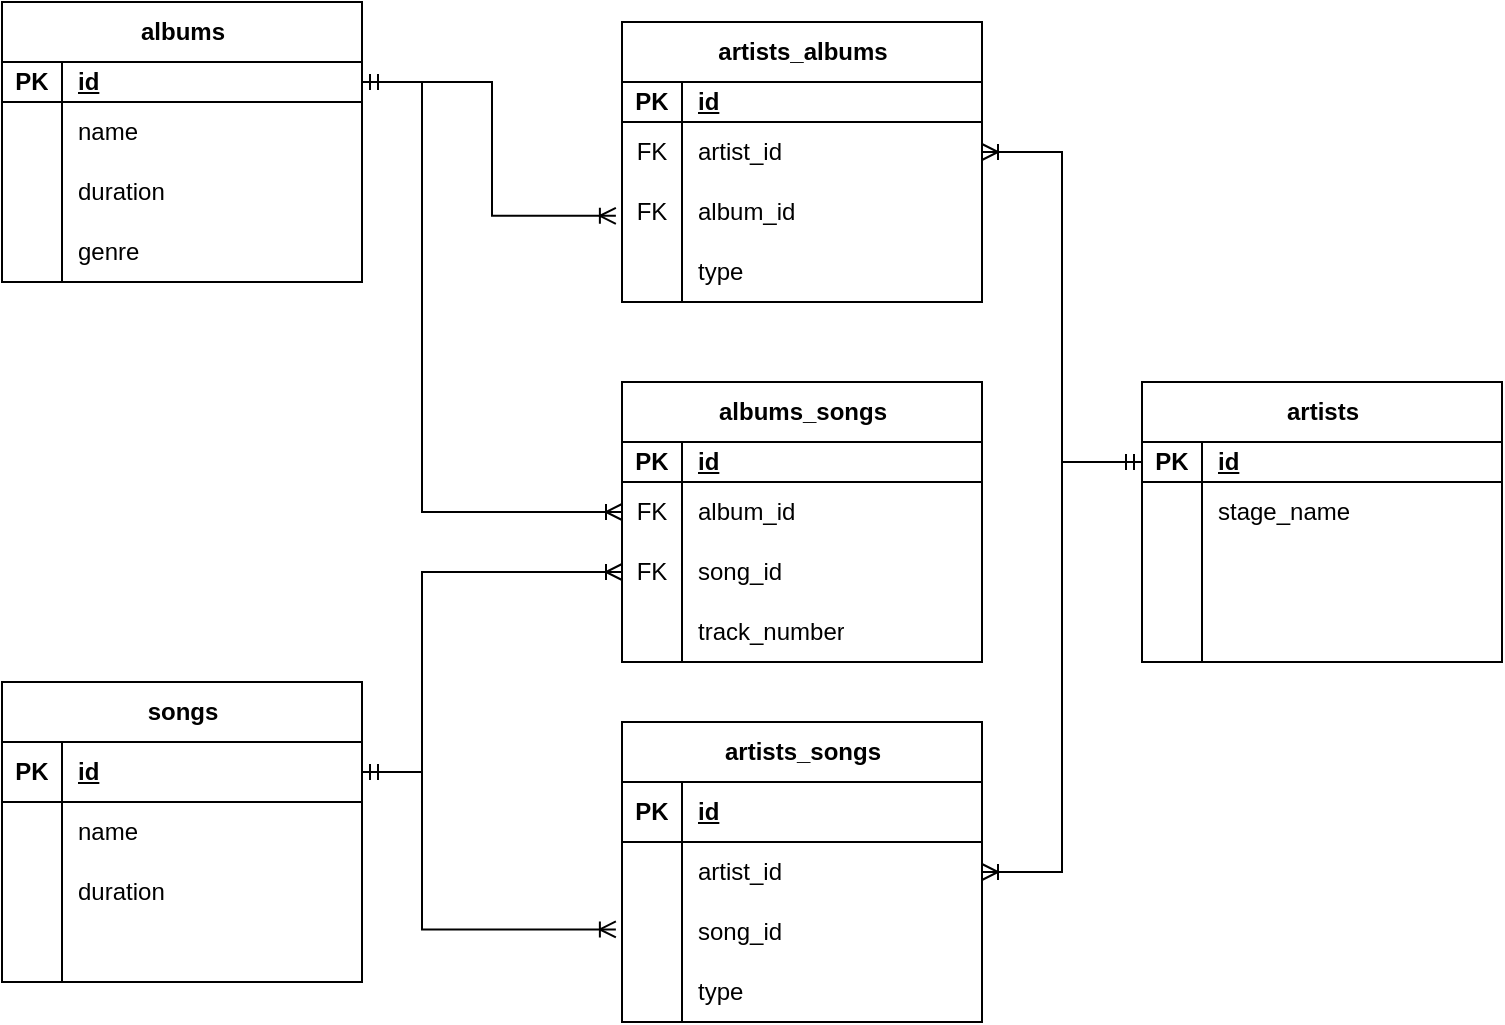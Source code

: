 <mxfile version="24.0.7" type="device">
  <diagram name="Page-1" id="w6z2Iysx1nmNrGPaCTrd">
    <mxGraphModel dx="1092" dy="621" grid="1" gridSize="10" guides="1" tooltips="1" connect="1" arrows="1" fold="1" page="1" pageScale="1" pageWidth="827" pageHeight="1169" math="0" shadow="0">
      <root>
        <mxCell id="0" />
        <mxCell id="1" parent="0" />
        <mxCell id="jk8d44q3q2UvE0nrYpFf-14" value="artists" style="shape=table;startSize=30;container=1;collapsible=1;childLayout=tableLayout;fixedRows=1;rowLines=0;fontStyle=1;align=center;resizeLast=1;html=1;" vertex="1" parent="1">
          <mxGeometry x="609" y="300" width="180" height="140" as="geometry" />
        </mxCell>
        <mxCell id="jk8d44q3q2UvE0nrYpFf-15" value="" style="shape=tableRow;horizontal=0;startSize=0;swimlaneHead=0;swimlaneBody=0;fillColor=none;collapsible=0;dropTarget=0;points=[[0,0.5],[1,0.5]];portConstraint=eastwest;top=0;left=0;right=0;bottom=1;" vertex="1" parent="jk8d44q3q2UvE0nrYpFf-14">
          <mxGeometry y="30" width="180" height="20" as="geometry" />
        </mxCell>
        <mxCell id="jk8d44q3q2UvE0nrYpFf-16" value="PK" style="shape=partialRectangle;connectable=0;fillColor=none;top=0;left=0;bottom=0;right=0;fontStyle=1;overflow=hidden;whiteSpace=wrap;html=1;" vertex="1" parent="jk8d44q3q2UvE0nrYpFf-15">
          <mxGeometry width="30" height="20" as="geometry">
            <mxRectangle width="30" height="20" as="alternateBounds" />
          </mxGeometry>
        </mxCell>
        <mxCell id="jk8d44q3q2UvE0nrYpFf-17" value="id" style="shape=partialRectangle;connectable=0;fillColor=none;top=0;left=0;bottom=0;right=0;align=left;spacingLeft=6;fontStyle=5;overflow=hidden;whiteSpace=wrap;html=1;" vertex="1" parent="jk8d44q3q2UvE0nrYpFf-15">
          <mxGeometry x="30" width="150" height="20" as="geometry">
            <mxRectangle width="150" height="20" as="alternateBounds" />
          </mxGeometry>
        </mxCell>
        <mxCell id="jk8d44q3q2UvE0nrYpFf-18" value="" style="shape=tableRow;horizontal=0;startSize=0;swimlaneHead=0;swimlaneBody=0;fillColor=none;collapsible=0;dropTarget=0;points=[[0,0.5],[1,0.5]];portConstraint=eastwest;top=0;left=0;right=0;bottom=0;" vertex="1" parent="jk8d44q3q2UvE0nrYpFf-14">
          <mxGeometry y="50" width="180" height="30" as="geometry" />
        </mxCell>
        <mxCell id="jk8d44q3q2UvE0nrYpFf-19" value="" style="shape=partialRectangle;connectable=0;fillColor=none;top=0;left=0;bottom=0;right=0;editable=1;overflow=hidden;whiteSpace=wrap;html=1;" vertex="1" parent="jk8d44q3q2UvE0nrYpFf-18">
          <mxGeometry width="30" height="30" as="geometry">
            <mxRectangle width="30" height="30" as="alternateBounds" />
          </mxGeometry>
        </mxCell>
        <mxCell id="jk8d44q3q2UvE0nrYpFf-20" value="stage_name" style="shape=partialRectangle;connectable=0;fillColor=none;top=0;left=0;bottom=0;right=0;align=left;spacingLeft=6;overflow=hidden;whiteSpace=wrap;html=1;" vertex="1" parent="jk8d44q3q2UvE0nrYpFf-18">
          <mxGeometry x="30" width="150" height="30" as="geometry">
            <mxRectangle width="150" height="30" as="alternateBounds" />
          </mxGeometry>
        </mxCell>
        <mxCell id="jk8d44q3q2UvE0nrYpFf-21" value="" style="shape=tableRow;horizontal=0;startSize=0;swimlaneHead=0;swimlaneBody=0;fillColor=none;collapsible=0;dropTarget=0;points=[[0,0.5],[1,0.5]];portConstraint=eastwest;top=0;left=0;right=0;bottom=0;" vertex="1" parent="jk8d44q3q2UvE0nrYpFf-14">
          <mxGeometry y="80" width="180" height="30" as="geometry" />
        </mxCell>
        <mxCell id="jk8d44q3q2UvE0nrYpFf-22" value="" style="shape=partialRectangle;connectable=0;fillColor=none;top=0;left=0;bottom=0;right=0;editable=1;overflow=hidden;whiteSpace=wrap;html=1;" vertex="1" parent="jk8d44q3q2UvE0nrYpFf-21">
          <mxGeometry width="30" height="30" as="geometry">
            <mxRectangle width="30" height="30" as="alternateBounds" />
          </mxGeometry>
        </mxCell>
        <mxCell id="jk8d44q3q2UvE0nrYpFf-23" value="" style="shape=partialRectangle;connectable=0;fillColor=none;top=0;left=0;bottom=0;right=0;align=left;spacingLeft=6;overflow=hidden;whiteSpace=wrap;html=1;" vertex="1" parent="jk8d44q3q2UvE0nrYpFf-21">
          <mxGeometry x="30" width="150" height="30" as="geometry">
            <mxRectangle width="150" height="30" as="alternateBounds" />
          </mxGeometry>
        </mxCell>
        <mxCell id="jk8d44q3q2UvE0nrYpFf-24" value="" style="shape=tableRow;horizontal=0;startSize=0;swimlaneHead=0;swimlaneBody=0;fillColor=none;collapsible=0;dropTarget=0;points=[[0,0.5],[1,0.5]];portConstraint=eastwest;top=0;left=0;right=0;bottom=0;" vertex="1" parent="jk8d44q3q2UvE0nrYpFf-14">
          <mxGeometry y="110" width="180" height="30" as="geometry" />
        </mxCell>
        <mxCell id="jk8d44q3q2UvE0nrYpFf-25" value="" style="shape=partialRectangle;connectable=0;fillColor=none;top=0;left=0;bottom=0;right=0;editable=1;overflow=hidden;whiteSpace=wrap;html=1;" vertex="1" parent="jk8d44q3q2UvE0nrYpFf-24">
          <mxGeometry width="30" height="30" as="geometry">
            <mxRectangle width="30" height="30" as="alternateBounds" />
          </mxGeometry>
        </mxCell>
        <mxCell id="jk8d44q3q2UvE0nrYpFf-26" value="" style="shape=partialRectangle;connectable=0;fillColor=none;top=0;left=0;bottom=0;right=0;align=left;spacingLeft=6;overflow=hidden;whiteSpace=wrap;html=1;" vertex="1" parent="jk8d44q3q2UvE0nrYpFf-24">
          <mxGeometry x="30" width="150" height="30" as="geometry">
            <mxRectangle width="150" height="30" as="alternateBounds" />
          </mxGeometry>
        </mxCell>
        <mxCell id="jk8d44q3q2UvE0nrYpFf-27" value="albums" style="shape=table;startSize=30;container=1;collapsible=1;childLayout=tableLayout;fixedRows=1;rowLines=0;fontStyle=1;align=center;resizeLast=1;html=1;" vertex="1" parent="1">
          <mxGeometry x="39" y="110" width="180" height="140" as="geometry">
            <mxRectangle x="80" y="40" width="80" height="30" as="alternateBounds" />
          </mxGeometry>
        </mxCell>
        <mxCell id="jk8d44q3q2UvE0nrYpFf-28" value="" style="shape=tableRow;horizontal=0;startSize=0;swimlaneHead=0;swimlaneBody=0;fillColor=none;collapsible=0;dropTarget=0;points=[[0,0.5],[1,0.5]];portConstraint=eastwest;top=0;left=0;right=0;bottom=1;" vertex="1" parent="jk8d44q3q2UvE0nrYpFf-27">
          <mxGeometry y="30" width="180" height="20" as="geometry" />
        </mxCell>
        <mxCell id="jk8d44q3q2UvE0nrYpFf-29" value="PK" style="shape=partialRectangle;connectable=0;fillColor=none;top=0;left=0;bottom=0;right=0;fontStyle=1;overflow=hidden;whiteSpace=wrap;html=1;" vertex="1" parent="jk8d44q3q2UvE0nrYpFf-28">
          <mxGeometry width="30" height="20" as="geometry">
            <mxRectangle width="30" height="20" as="alternateBounds" />
          </mxGeometry>
        </mxCell>
        <mxCell id="jk8d44q3q2UvE0nrYpFf-30" value="id" style="shape=partialRectangle;connectable=0;fillColor=none;top=0;left=0;bottom=0;right=0;align=left;spacingLeft=6;fontStyle=5;overflow=hidden;whiteSpace=wrap;html=1;" vertex="1" parent="jk8d44q3q2UvE0nrYpFf-28">
          <mxGeometry x="30" width="150" height="20" as="geometry">
            <mxRectangle width="150" height="20" as="alternateBounds" />
          </mxGeometry>
        </mxCell>
        <mxCell id="jk8d44q3q2UvE0nrYpFf-31" value="" style="shape=tableRow;horizontal=0;startSize=0;swimlaneHead=0;swimlaneBody=0;fillColor=none;collapsible=0;dropTarget=0;points=[[0,0.5],[1,0.5]];portConstraint=eastwest;top=0;left=0;right=0;bottom=0;" vertex="1" parent="jk8d44q3q2UvE0nrYpFf-27">
          <mxGeometry y="50" width="180" height="30" as="geometry" />
        </mxCell>
        <mxCell id="jk8d44q3q2UvE0nrYpFf-32" value="" style="shape=partialRectangle;connectable=0;fillColor=none;top=0;left=0;bottom=0;right=0;editable=1;overflow=hidden;whiteSpace=wrap;html=1;" vertex="1" parent="jk8d44q3q2UvE0nrYpFf-31">
          <mxGeometry width="30" height="30" as="geometry">
            <mxRectangle width="30" height="30" as="alternateBounds" />
          </mxGeometry>
        </mxCell>
        <mxCell id="jk8d44q3q2UvE0nrYpFf-33" value="name" style="shape=partialRectangle;connectable=0;fillColor=none;top=0;left=0;bottom=0;right=0;align=left;spacingLeft=6;overflow=hidden;whiteSpace=wrap;html=1;" vertex="1" parent="jk8d44q3q2UvE0nrYpFf-31">
          <mxGeometry x="30" width="150" height="30" as="geometry">
            <mxRectangle width="150" height="30" as="alternateBounds" />
          </mxGeometry>
        </mxCell>
        <mxCell id="jk8d44q3q2UvE0nrYpFf-34" value="" style="shape=tableRow;horizontal=0;startSize=0;swimlaneHead=0;swimlaneBody=0;fillColor=none;collapsible=0;dropTarget=0;points=[[0,0.5],[1,0.5]];portConstraint=eastwest;top=0;left=0;right=0;bottom=0;" vertex="1" parent="jk8d44q3q2UvE0nrYpFf-27">
          <mxGeometry y="80" width="180" height="30" as="geometry" />
        </mxCell>
        <mxCell id="jk8d44q3q2UvE0nrYpFf-35" value="" style="shape=partialRectangle;connectable=0;fillColor=none;top=0;left=0;bottom=0;right=0;editable=1;overflow=hidden;whiteSpace=wrap;html=1;" vertex="1" parent="jk8d44q3q2UvE0nrYpFf-34">
          <mxGeometry width="30" height="30" as="geometry">
            <mxRectangle width="30" height="30" as="alternateBounds" />
          </mxGeometry>
        </mxCell>
        <mxCell id="jk8d44q3q2UvE0nrYpFf-36" value="duration" style="shape=partialRectangle;connectable=0;fillColor=none;top=0;left=0;bottom=0;right=0;align=left;spacingLeft=6;overflow=hidden;whiteSpace=wrap;html=1;" vertex="1" parent="jk8d44q3q2UvE0nrYpFf-34">
          <mxGeometry x="30" width="150" height="30" as="geometry">
            <mxRectangle width="150" height="30" as="alternateBounds" />
          </mxGeometry>
        </mxCell>
        <mxCell id="jk8d44q3q2UvE0nrYpFf-37" value="" style="shape=tableRow;horizontal=0;startSize=0;swimlaneHead=0;swimlaneBody=0;fillColor=none;collapsible=0;dropTarget=0;points=[[0,0.5],[1,0.5]];portConstraint=eastwest;top=0;left=0;right=0;bottom=0;" vertex="1" parent="jk8d44q3q2UvE0nrYpFf-27">
          <mxGeometry y="110" width="180" height="30" as="geometry" />
        </mxCell>
        <mxCell id="jk8d44q3q2UvE0nrYpFf-38" value="" style="shape=partialRectangle;connectable=0;fillColor=none;top=0;left=0;bottom=0;right=0;editable=1;overflow=hidden;whiteSpace=wrap;html=1;" vertex="1" parent="jk8d44q3q2UvE0nrYpFf-37">
          <mxGeometry width="30" height="30" as="geometry">
            <mxRectangle width="30" height="30" as="alternateBounds" />
          </mxGeometry>
        </mxCell>
        <mxCell id="jk8d44q3q2UvE0nrYpFf-39" value="genre" style="shape=partialRectangle;connectable=0;fillColor=none;top=0;left=0;bottom=0;right=0;align=left;spacingLeft=6;overflow=hidden;whiteSpace=wrap;html=1;" vertex="1" parent="jk8d44q3q2UvE0nrYpFf-37">
          <mxGeometry x="30" width="150" height="30" as="geometry">
            <mxRectangle width="150" height="30" as="alternateBounds" />
          </mxGeometry>
        </mxCell>
        <mxCell id="jk8d44q3q2UvE0nrYpFf-40" value="albums_songs" style="shape=table;startSize=30;container=1;collapsible=1;childLayout=tableLayout;fixedRows=1;rowLines=0;fontStyle=1;align=center;resizeLast=1;html=1;" vertex="1" parent="1">
          <mxGeometry x="349" y="300" width="180" height="140" as="geometry" />
        </mxCell>
        <mxCell id="jk8d44q3q2UvE0nrYpFf-41" value="" style="shape=tableRow;horizontal=0;startSize=0;swimlaneHead=0;swimlaneBody=0;fillColor=none;collapsible=0;dropTarget=0;points=[[0,0.5],[1,0.5]];portConstraint=eastwest;top=0;left=0;right=0;bottom=1;" vertex="1" parent="jk8d44q3q2UvE0nrYpFf-40">
          <mxGeometry y="30" width="180" height="20" as="geometry" />
        </mxCell>
        <mxCell id="jk8d44q3q2UvE0nrYpFf-42" value="PK" style="shape=partialRectangle;connectable=0;fillColor=none;top=0;left=0;bottom=0;right=0;fontStyle=1;overflow=hidden;whiteSpace=wrap;html=1;" vertex="1" parent="jk8d44q3q2UvE0nrYpFf-41">
          <mxGeometry width="30" height="20" as="geometry">
            <mxRectangle width="30" height="20" as="alternateBounds" />
          </mxGeometry>
        </mxCell>
        <mxCell id="jk8d44q3q2UvE0nrYpFf-43" value="id" style="shape=partialRectangle;connectable=0;fillColor=none;top=0;left=0;bottom=0;right=0;align=left;spacingLeft=6;fontStyle=5;overflow=hidden;whiteSpace=wrap;html=1;" vertex="1" parent="jk8d44q3q2UvE0nrYpFf-41">
          <mxGeometry x="30" width="150" height="20" as="geometry">
            <mxRectangle width="150" height="20" as="alternateBounds" />
          </mxGeometry>
        </mxCell>
        <mxCell id="jk8d44q3q2UvE0nrYpFf-44" value="" style="shape=tableRow;horizontal=0;startSize=0;swimlaneHead=0;swimlaneBody=0;fillColor=none;collapsible=0;dropTarget=0;points=[[0,0.5],[1,0.5]];portConstraint=eastwest;top=0;left=0;right=0;bottom=0;" vertex="1" parent="jk8d44q3q2UvE0nrYpFf-40">
          <mxGeometry y="50" width="180" height="30" as="geometry" />
        </mxCell>
        <mxCell id="jk8d44q3q2UvE0nrYpFf-45" value="FK" style="shape=partialRectangle;connectable=0;fillColor=none;top=0;left=0;bottom=0;right=0;editable=1;overflow=hidden;whiteSpace=wrap;html=1;" vertex="1" parent="jk8d44q3q2UvE0nrYpFf-44">
          <mxGeometry width="30" height="30" as="geometry">
            <mxRectangle width="30" height="30" as="alternateBounds" />
          </mxGeometry>
        </mxCell>
        <mxCell id="jk8d44q3q2UvE0nrYpFf-46" value="album_id" style="shape=partialRectangle;connectable=0;fillColor=none;top=0;left=0;bottom=0;right=0;align=left;spacingLeft=6;overflow=hidden;whiteSpace=wrap;html=1;" vertex="1" parent="jk8d44q3q2UvE0nrYpFf-44">
          <mxGeometry x="30" width="150" height="30" as="geometry">
            <mxRectangle width="150" height="30" as="alternateBounds" />
          </mxGeometry>
        </mxCell>
        <mxCell id="jk8d44q3q2UvE0nrYpFf-47" value="" style="shape=tableRow;horizontal=0;startSize=0;swimlaneHead=0;swimlaneBody=0;fillColor=none;collapsible=0;dropTarget=0;points=[[0,0.5],[1,0.5]];portConstraint=eastwest;top=0;left=0;right=0;bottom=0;" vertex="1" parent="jk8d44q3q2UvE0nrYpFf-40">
          <mxGeometry y="80" width="180" height="30" as="geometry" />
        </mxCell>
        <mxCell id="jk8d44q3q2UvE0nrYpFf-48" value="FK" style="shape=partialRectangle;connectable=0;fillColor=none;top=0;left=0;bottom=0;right=0;editable=1;overflow=hidden;whiteSpace=wrap;html=1;" vertex="1" parent="jk8d44q3q2UvE0nrYpFf-47">
          <mxGeometry width="30" height="30" as="geometry">
            <mxRectangle width="30" height="30" as="alternateBounds" />
          </mxGeometry>
        </mxCell>
        <mxCell id="jk8d44q3q2UvE0nrYpFf-49" value="song_id" style="shape=partialRectangle;connectable=0;fillColor=none;top=0;left=0;bottom=0;right=0;align=left;spacingLeft=6;overflow=hidden;whiteSpace=wrap;html=1;" vertex="1" parent="jk8d44q3q2UvE0nrYpFf-47">
          <mxGeometry x="30" width="150" height="30" as="geometry">
            <mxRectangle width="150" height="30" as="alternateBounds" />
          </mxGeometry>
        </mxCell>
        <mxCell id="jk8d44q3q2UvE0nrYpFf-50" value="" style="shape=tableRow;horizontal=0;startSize=0;swimlaneHead=0;swimlaneBody=0;fillColor=none;collapsible=0;dropTarget=0;points=[[0,0.5],[1,0.5]];portConstraint=eastwest;top=0;left=0;right=0;bottom=0;" vertex="1" parent="jk8d44q3q2UvE0nrYpFf-40">
          <mxGeometry y="110" width="180" height="30" as="geometry" />
        </mxCell>
        <mxCell id="jk8d44q3q2UvE0nrYpFf-51" value="" style="shape=partialRectangle;connectable=0;fillColor=none;top=0;left=0;bottom=0;right=0;editable=1;overflow=hidden;whiteSpace=wrap;html=1;" vertex="1" parent="jk8d44q3q2UvE0nrYpFf-50">
          <mxGeometry width="30" height="30" as="geometry">
            <mxRectangle width="30" height="30" as="alternateBounds" />
          </mxGeometry>
        </mxCell>
        <mxCell id="jk8d44q3q2UvE0nrYpFf-52" value="track_number" style="shape=partialRectangle;connectable=0;fillColor=none;top=0;left=0;bottom=0;right=0;align=left;spacingLeft=6;overflow=hidden;whiteSpace=wrap;html=1;" vertex="1" parent="jk8d44q3q2UvE0nrYpFf-50">
          <mxGeometry x="30" width="150" height="30" as="geometry">
            <mxRectangle width="150" height="30" as="alternateBounds" />
          </mxGeometry>
        </mxCell>
        <mxCell id="jk8d44q3q2UvE0nrYpFf-53" value="artists_albums" style="shape=table;startSize=30;container=1;collapsible=1;childLayout=tableLayout;fixedRows=1;rowLines=0;fontStyle=1;align=center;resizeLast=1;html=1;" vertex="1" parent="1">
          <mxGeometry x="349" y="120" width="180" height="140" as="geometry" />
        </mxCell>
        <mxCell id="jk8d44q3q2UvE0nrYpFf-54" value="" style="shape=tableRow;horizontal=0;startSize=0;swimlaneHead=0;swimlaneBody=0;fillColor=none;collapsible=0;dropTarget=0;points=[[0,0.5],[1,0.5]];portConstraint=eastwest;top=0;left=0;right=0;bottom=1;" vertex="1" parent="jk8d44q3q2UvE0nrYpFf-53">
          <mxGeometry y="30" width="180" height="20" as="geometry" />
        </mxCell>
        <mxCell id="jk8d44q3q2UvE0nrYpFf-55" value="PK" style="shape=partialRectangle;connectable=0;fillColor=none;top=0;left=0;bottom=0;right=0;fontStyle=1;overflow=hidden;whiteSpace=wrap;html=1;" vertex="1" parent="jk8d44q3q2UvE0nrYpFf-54">
          <mxGeometry width="30" height="20" as="geometry">
            <mxRectangle width="30" height="20" as="alternateBounds" />
          </mxGeometry>
        </mxCell>
        <mxCell id="jk8d44q3q2UvE0nrYpFf-56" value="id" style="shape=partialRectangle;connectable=0;fillColor=none;top=0;left=0;bottom=0;right=0;align=left;spacingLeft=6;fontStyle=5;overflow=hidden;whiteSpace=wrap;html=1;" vertex="1" parent="jk8d44q3q2UvE0nrYpFf-54">
          <mxGeometry x="30" width="150" height="20" as="geometry">
            <mxRectangle width="150" height="20" as="alternateBounds" />
          </mxGeometry>
        </mxCell>
        <mxCell id="jk8d44q3q2UvE0nrYpFf-57" value="" style="shape=tableRow;horizontal=0;startSize=0;swimlaneHead=0;swimlaneBody=0;fillColor=none;collapsible=0;dropTarget=0;points=[[0,0.5],[1,0.5]];portConstraint=eastwest;top=0;left=0;right=0;bottom=0;" vertex="1" parent="jk8d44q3q2UvE0nrYpFf-53">
          <mxGeometry y="50" width="180" height="30" as="geometry" />
        </mxCell>
        <mxCell id="jk8d44q3q2UvE0nrYpFf-58" value="FK" style="shape=partialRectangle;connectable=0;fillColor=none;top=0;left=0;bottom=0;right=0;editable=1;overflow=hidden;whiteSpace=wrap;html=1;" vertex="1" parent="jk8d44q3q2UvE0nrYpFf-57">
          <mxGeometry width="30" height="30" as="geometry">
            <mxRectangle width="30" height="30" as="alternateBounds" />
          </mxGeometry>
        </mxCell>
        <mxCell id="jk8d44q3q2UvE0nrYpFf-59" value="artist_id" style="shape=partialRectangle;connectable=0;fillColor=none;top=0;left=0;bottom=0;right=0;align=left;spacingLeft=6;overflow=hidden;whiteSpace=wrap;html=1;" vertex="1" parent="jk8d44q3q2UvE0nrYpFf-57">
          <mxGeometry x="30" width="150" height="30" as="geometry">
            <mxRectangle width="150" height="30" as="alternateBounds" />
          </mxGeometry>
        </mxCell>
        <mxCell id="jk8d44q3q2UvE0nrYpFf-60" value="" style="shape=tableRow;horizontal=0;startSize=0;swimlaneHead=0;swimlaneBody=0;fillColor=none;collapsible=0;dropTarget=0;points=[[0,0.5],[1,0.5]];portConstraint=eastwest;top=0;left=0;right=0;bottom=0;" vertex="1" parent="jk8d44q3q2UvE0nrYpFf-53">
          <mxGeometry y="80" width="180" height="30" as="geometry" />
        </mxCell>
        <mxCell id="jk8d44q3q2UvE0nrYpFf-61" value="FK" style="shape=partialRectangle;connectable=0;fillColor=none;top=0;left=0;bottom=0;right=0;editable=1;overflow=hidden;whiteSpace=wrap;html=1;" vertex="1" parent="jk8d44q3q2UvE0nrYpFf-60">
          <mxGeometry width="30" height="30" as="geometry">
            <mxRectangle width="30" height="30" as="alternateBounds" />
          </mxGeometry>
        </mxCell>
        <mxCell id="jk8d44q3q2UvE0nrYpFf-62" value="album_id" style="shape=partialRectangle;connectable=0;fillColor=none;top=0;left=0;bottom=0;right=0;align=left;spacingLeft=6;overflow=hidden;whiteSpace=wrap;html=1;" vertex="1" parent="jk8d44q3q2UvE0nrYpFf-60">
          <mxGeometry x="30" width="150" height="30" as="geometry">
            <mxRectangle width="150" height="30" as="alternateBounds" />
          </mxGeometry>
        </mxCell>
        <mxCell id="jk8d44q3q2UvE0nrYpFf-63" value="" style="shape=tableRow;horizontal=0;startSize=0;swimlaneHead=0;swimlaneBody=0;fillColor=none;collapsible=0;dropTarget=0;points=[[0,0.5],[1,0.5]];portConstraint=eastwest;top=0;left=0;right=0;bottom=0;" vertex="1" parent="jk8d44q3q2UvE0nrYpFf-53">
          <mxGeometry y="110" width="180" height="30" as="geometry" />
        </mxCell>
        <mxCell id="jk8d44q3q2UvE0nrYpFf-64" value="" style="shape=partialRectangle;connectable=0;fillColor=none;top=0;left=0;bottom=0;right=0;editable=1;overflow=hidden;whiteSpace=wrap;html=1;" vertex="1" parent="jk8d44q3q2UvE0nrYpFf-63">
          <mxGeometry width="30" height="30" as="geometry">
            <mxRectangle width="30" height="30" as="alternateBounds" />
          </mxGeometry>
        </mxCell>
        <mxCell id="jk8d44q3q2UvE0nrYpFf-65" value="type" style="shape=partialRectangle;connectable=0;fillColor=none;top=0;left=0;bottom=0;right=0;align=left;spacingLeft=6;overflow=hidden;whiteSpace=wrap;html=1;" vertex="1" parent="jk8d44q3q2UvE0nrYpFf-63">
          <mxGeometry x="30" width="150" height="30" as="geometry">
            <mxRectangle width="150" height="30" as="alternateBounds" />
          </mxGeometry>
        </mxCell>
        <mxCell id="jk8d44q3q2UvE0nrYpFf-66" style="edgeStyle=orthogonalEdgeStyle;rounded=0;orthogonalLoop=1;jettySize=auto;html=1;exitX=0;exitY=0.5;exitDx=0;exitDy=0;startArrow=ERmandOne;startFill=0;endArrow=ERoneToMany;endFill=0;" edge="1" parent="1" source="jk8d44q3q2UvE0nrYpFf-15" target="jk8d44q3q2UvE0nrYpFf-57">
          <mxGeometry relative="1" as="geometry" />
        </mxCell>
        <mxCell id="jk8d44q3q2UvE0nrYpFf-67" style="edgeStyle=orthogonalEdgeStyle;rounded=0;orthogonalLoop=1;jettySize=auto;html=1;exitX=1;exitY=0.5;exitDx=0;exitDy=0;entryX=-0.017;entryY=0.563;entryDx=0;entryDy=0;entryPerimeter=0;startArrow=ERmandOne;startFill=0;endArrow=ERoneToMany;endFill=0;" edge="1" parent="1" source="jk8d44q3q2UvE0nrYpFf-28" target="jk8d44q3q2UvE0nrYpFf-60">
          <mxGeometry relative="1" as="geometry" />
        </mxCell>
        <mxCell id="jk8d44q3q2UvE0nrYpFf-68" style="edgeStyle=orthogonalEdgeStyle;rounded=0;orthogonalLoop=1;jettySize=auto;html=1;exitX=1;exitY=0.5;exitDx=0;exitDy=0;entryX=0;entryY=0.5;entryDx=0;entryDy=0;endArrow=ERoneToMany;endFill=0;" edge="1" parent="1" source="jk8d44q3q2UvE0nrYpFf-28" target="jk8d44q3q2UvE0nrYpFf-44">
          <mxGeometry relative="1" as="geometry">
            <Array as="points">
              <mxPoint x="249" y="150" />
              <mxPoint x="249" y="365" />
            </Array>
          </mxGeometry>
        </mxCell>
        <mxCell id="jk8d44q3q2UvE0nrYpFf-69" style="edgeStyle=orthogonalEdgeStyle;rounded=0;orthogonalLoop=1;jettySize=auto;html=1;exitX=1;exitY=0.5;exitDx=0;exitDy=0;entryX=0;entryY=0.5;entryDx=0;entryDy=0;endArrow=ERoneToMany;endFill=0;startArrow=ERmandOne;startFill=0;" edge="1" parent="1" source="jk8d44q3q2UvE0nrYpFf-2" target="jk8d44q3q2UvE0nrYpFf-47">
          <mxGeometry relative="1" as="geometry">
            <Array as="points">
              <mxPoint x="249" y="495" />
              <mxPoint x="249" y="395" />
            </Array>
          </mxGeometry>
        </mxCell>
        <mxCell id="jk8d44q3q2UvE0nrYpFf-1" value="songs" style="shape=table;startSize=30;container=1;collapsible=1;childLayout=tableLayout;fixedRows=1;rowLines=0;fontStyle=1;align=center;resizeLast=1;html=1;" vertex="1" parent="1">
          <mxGeometry x="39" y="450" width="180" height="150" as="geometry" />
        </mxCell>
        <mxCell id="jk8d44q3q2UvE0nrYpFf-2" value="" style="shape=tableRow;horizontal=0;startSize=0;swimlaneHead=0;swimlaneBody=0;fillColor=none;collapsible=0;dropTarget=0;points=[[0,0.5],[1,0.5]];portConstraint=eastwest;top=0;left=0;right=0;bottom=1;" vertex="1" parent="jk8d44q3q2UvE0nrYpFf-1">
          <mxGeometry y="30" width="180" height="30" as="geometry" />
        </mxCell>
        <mxCell id="jk8d44q3q2UvE0nrYpFf-3" value="PK" style="shape=partialRectangle;connectable=0;fillColor=none;top=0;left=0;bottom=0;right=0;fontStyle=1;overflow=hidden;whiteSpace=wrap;html=1;" vertex="1" parent="jk8d44q3q2UvE0nrYpFf-2">
          <mxGeometry width="30" height="30" as="geometry">
            <mxRectangle width="30" height="30" as="alternateBounds" />
          </mxGeometry>
        </mxCell>
        <mxCell id="jk8d44q3q2UvE0nrYpFf-4" value="id" style="shape=partialRectangle;connectable=0;fillColor=none;top=0;left=0;bottom=0;right=0;align=left;spacingLeft=6;fontStyle=5;overflow=hidden;whiteSpace=wrap;html=1;" vertex="1" parent="jk8d44q3q2UvE0nrYpFf-2">
          <mxGeometry x="30" width="150" height="30" as="geometry">
            <mxRectangle width="150" height="30" as="alternateBounds" />
          </mxGeometry>
        </mxCell>
        <mxCell id="jk8d44q3q2UvE0nrYpFf-5" value="" style="shape=tableRow;horizontal=0;startSize=0;swimlaneHead=0;swimlaneBody=0;fillColor=none;collapsible=0;dropTarget=0;points=[[0,0.5],[1,0.5]];portConstraint=eastwest;top=0;left=0;right=0;bottom=0;" vertex="1" parent="jk8d44q3q2UvE0nrYpFf-1">
          <mxGeometry y="60" width="180" height="30" as="geometry" />
        </mxCell>
        <mxCell id="jk8d44q3q2UvE0nrYpFf-6" value="" style="shape=partialRectangle;connectable=0;fillColor=none;top=0;left=0;bottom=0;right=0;editable=1;overflow=hidden;whiteSpace=wrap;html=1;" vertex="1" parent="jk8d44q3q2UvE0nrYpFf-5">
          <mxGeometry width="30" height="30" as="geometry">
            <mxRectangle width="30" height="30" as="alternateBounds" />
          </mxGeometry>
        </mxCell>
        <mxCell id="jk8d44q3q2UvE0nrYpFf-7" value="name" style="shape=partialRectangle;connectable=0;fillColor=none;top=0;left=0;bottom=0;right=0;align=left;spacingLeft=6;overflow=hidden;whiteSpace=wrap;html=1;" vertex="1" parent="jk8d44q3q2UvE0nrYpFf-5">
          <mxGeometry x="30" width="150" height="30" as="geometry">
            <mxRectangle width="150" height="30" as="alternateBounds" />
          </mxGeometry>
        </mxCell>
        <mxCell id="jk8d44q3q2UvE0nrYpFf-8" value="" style="shape=tableRow;horizontal=0;startSize=0;swimlaneHead=0;swimlaneBody=0;fillColor=none;collapsible=0;dropTarget=0;points=[[0,0.5],[1,0.5]];portConstraint=eastwest;top=0;left=0;right=0;bottom=0;" vertex="1" parent="jk8d44q3q2UvE0nrYpFf-1">
          <mxGeometry y="90" width="180" height="30" as="geometry" />
        </mxCell>
        <mxCell id="jk8d44q3q2UvE0nrYpFf-9" value="" style="shape=partialRectangle;connectable=0;fillColor=none;top=0;left=0;bottom=0;right=0;editable=1;overflow=hidden;whiteSpace=wrap;html=1;" vertex="1" parent="jk8d44q3q2UvE0nrYpFf-8">
          <mxGeometry width="30" height="30" as="geometry">
            <mxRectangle width="30" height="30" as="alternateBounds" />
          </mxGeometry>
        </mxCell>
        <mxCell id="jk8d44q3q2UvE0nrYpFf-10" value="duration" style="shape=partialRectangle;connectable=0;fillColor=none;top=0;left=0;bottom=0;right=0;align=left;spacingLeft=6;overflow=hidden;whiteSpace=wrap;html=1;" vertex="1" parent="jk8d44q3q2UvE0nrYpFf-8">
          <mxGeometry x="30" width="150" height="30" as="geometry">
            <mxRectangle width="150" height="30" as="alternateBounds" />
          </mxGeometry>
        </mxCell>
        <mxCell id="jk8d44q3q2UvE0nrYpFf-11" value="" style="shape=tableRow;horizontal=0;startSize=0;swimlaneHead=0;swimlaneBody=0;fillColor=none;collapsible=0;dropTarget=0;points=[[0,0.5],[1,0.5]];portConstraint=eastwest;top=0;left=0;right=0;bottom=0;" vertex="1" parent="jk8d44q3q2UvE0nrYpFf-1">
          <mxGeometry y="120" width="180" height="30" as="geometry" />
        </mxCell>
        <mxCell id="jk8d44q3q2UvE0nrYpFf-12" value="" style="shape=partialRectangle;connectable=0;fillColor=none;top=0;left=0;bottom=0;right=0;editable=1;overflow=hidden;whiteSpace=wrap;html=1;" vertex="1" parent="jk8d44q3q2UvE0nrYpFf-11">
          <mxGeometry width="30" height="30" as="geometry">
            <mxRectangle width="30" height="30" as="alternateBounds" />
          </mxGeometry>
        </mxCell>
        <mxCell id="jk8d44q3q2UvE0nrYpFf-13" value="" style="shape=partialRectangle;connectable=0;fillColor=none;top=0;left=0;bottom=0;right=0;align=left;spacingLeft=6;overflow=hidden;whiteSpace=wrap;html=1;" vertex="1" parent="jk8d44q3q2UvE0nrYpFf-11">
          <mxGeometry x="30" width="150" height="30" as="geometry">
            <mxRectangle width="150" height="30" as="alternateBounds" />
          </mxGeometry>
        </mxCell>
        <mxCell id="jk8d44q3q2UvE0nrYpFf-107" value="" style="shape=tableRow;horizontal=0;startSize=0;swimlaneHead=0;swimlaneBody=0;fillColor=none;collapsible=0;dropTarget=0;points=[[0,0.5],[1,0.5]];portConstraint=eastwest;top=0;left=0;right=0;bottom=0;" vertex="1" parent="1">
          <mxGeometry x="39" y="510" width="180" height="30" as="geometry" />
        </mxCell>
        <mxCell id="jk8d44q3q2UvE0nrYpFf-108" value="" style="shape=partialRectangle;connectable=0;fillColor=none;top=0;left=0;bottom=0;right=0;editable=1;overflow=hidden;whiteSpace=wrap;html=1;" vertex="1" parent="jk8d44q3q2UvE0nrYpFf-107">
          <mxGeometry width="30" height="30" as="geometry">
            <mxRectangle width="30" height="30" as="alternateBounds" />
          </mxGeometry>
        </mxCell>
        <mxCell id="jk8d44q3q2UvE0nrYpFf-110" value="artists_songs" style="shape=table;startSize=30;container=1;collapsible=1;childLayout=tableLayout;fixedRows=1;rowLines=0;fontStyle=1;align=center;resizeLast=1;html=1;" vertex="1" parent="1">
          <mxGeometry x="349" y="470" width="180" height="150" as="geometry" />
        </mxCell>
        <mxCell id="jk8d44q3q2UvE0nrYpFf-111" value="" style="shape=tableRow;horizontal=0;startSize=0;swimlaneHead=0;swimlaneBody=0;fillColor=none;collapsible=0;dropTarget=0;points=[[0,0.5],[1,0.5]];portConstraint=eastwest;top=0;left=0;right=0;bottom=1;" vertex="1" parent="jk8d44q3q2UvE0nrYpFf-110">
          <mxGeometry y="30" width="180" height="30" as="geometry" />
        </mxCell>
        <mxCell id="jk8d44q3q2UvE0nrYpFf-112" value="PK" style="shape=partialRectangle;connectable=0;fillColor=none;top=0;left=0;bottom=0;right=0;fontStyle=1;overflow=hidden;whiteSpace=wrap;html=1;" vertex="1" parent="jk8d44q3q2UvE0nrYpFf-111">
          <mxGeometry width="30" height="30" as="geometry">
            <mxRectangle width="30" height="30" as="alternateBounds" />
          </mxGeometry>
        </mxCell>
        <mxCell id="jk8d44q3q2UvE0nrYpFf-113" value="id" style="shape=partialRectangle;connectable=0;fillColor=none;top=0;left=0;bottom=0;right=0;align=left;spacingLeft=6;fontStyle=5;overflow=hidden;whiteSpace=wrap;html=1;" vertex="1" parent="jk8d44q3q2UvE0nrYpFf-111">
          <mxGeometry x="30" width="150" height="30" as="geometry">
            <mxRectangle width="150" height="30" as="alternateBounds" />
          </mxGeometry>
        </mxCell>
        <mxCell id="jk8d44q3q2UvE0nrYpFf-114" value="" style="shape=tableRow;horizontal=0;startSize=0;swimlaneHead=0;swimlaneBody=0;fillColor=none;collapsible=0;dropTarget=0;points=[[0,0.5],[1,0.5]];portConstraint=eastwest;top=0;left=0;right=0;bottom=0;" vertex="1" parent="jk8d44q3q2UvE0nrYpFf-110">
          <mxGeometry y="60" width="180" height="30" as="geometry" />
        </mxCell>
        <mxCell id="jk8d44q3q2UvE0nrYpFf-115" value="" style="shape=partialRectangle;connectable=0;fillColor=none;top=0;left=0;bottom=0;right=0;editable=1;overflow=hidden;whiteSpace=wrap;html=1;" vertex="1" parent="jk8d44q3q2UvE0nrYpFf-114">
          <mxGeometry width="30" height="30" as="geometry">
            <mxRectangle width="30" height="30" as="alternateBounds" />
          </mxGeometry>
        </mxCell>
        <mxCell id="jk8d44q3q2UvE0nrYpFf-116" value="artist_id" style="shape=partialRectangle;connectable=0;fillColor=none;top=0;left=0;bottom=0;right=0;align=left;spacingLeft=6;overflow=hidden;whiteSpace=wrap;html=1;" vertex="1" parent="jk8d44q3q2UvE0nrYpFf-114">
          <mxGeometry x="30" width="150" height="30" as="geometry">
            <mxRectangle width="150" height="30" as="alternateBounds" />
          </mxGeometry>
        </mxCell>
        <mxCell id="jk8d44q3q2UvE0nrYpFf-117" value="" style="shape=tableRow;horizontal=0;startSize=0;swimlaneHead=0;swimlaneBody=0;fillColor=none;collapsible=0;dropTarget=0;points=[[0,0.5],[1,0.5]];portConstraint=eastwest;top=0;left=0;right=0;bottom=0;" vertex="1" parent="jk8d44q3q2UvE0nrYpFf-110">
          <mxGeometry y="90" width="180" height="30" as="geometry" />
        </mxCell>
        <mxCell id="jk8d44q3q2UvE0nrYpFf-118" value="" style="shape=partialRectangle;connectable=0;fillColor=none;top=0;left=0;bottom=0;right=0;editable=1;overflow=hidden;whiteSpace=wrap;html=1;" vertex="1" parent="jk8d44q3q2UvE0nrYpFf-117">
          <mxGeometry width="30" height="30" as="geometry">
            <mxRectangle width="30" height="30" as="alternateBounds" />
          </mxGeometry>
        </mxCell>
        <mxCell id="jk8d44q3q2UvE0nrYpFf-119" value="song_id" style="shape=partialRectangle;connectable=0;fillColor=none;top=0;left=0;bottom=0;right=0;align=left;spacingLeft=6;overflow=hidden;whiteSpace=wrap;html=1;" vertex="1" parent="jk8d44q3q2UvE0nrYpFf-117">
          <mxGeometry x="30" width="150" height="30" as="geometry">
            <mxRectangle width="150" height="30" as="alternateBounds" />
          </mxGeometry>
        </mxCell>
        <mxCell id="jk8d44q3q2UvE0nrYpFf-120" value="" style="shape=tableRow;horizontal=0;startSize=0;swimlaneHead=0;swimlaneBody=0;fillColor=none;collapsible=0;dropTarget=0;points=[[0,0.5],[1,0.5]];portConstraint=eastwest;top=0;left=0;right=0;bottom=0;" vertex="1" parent="jk8d44q3q2UvE0nrYpFf-110">
          <mxGeometry y="120" width="180" height="30" as="geometry" />
        </mxCell>
        <mxCell id="jk8d44q3q2UvE0nrYpFf-121" value="" style="shape=partialRectangle;connectable=0;fillColor=none;top=0;left=0;bottom=0;right=0;editable=1;overflow=hidden;whiteSpace=wrap;html=1;" vertex="1" parent="jk8d44q3q2UvE0nrYpFf-120">
          <mxGeometry width="30" height="30" as="geometry">
            <mxRectangle width="30" height="30" as="alternateBounds" />
          </mxGeometry>
        </mxCell>
        <mxCell id="jk8d44q3q2UvE0nrYpFf-122" value="type" style="shape=partialRectangle;connectable=0;fillColor=none;top=0;left=0;bottom=0;right=0;align=left;spacingLeft=6;overflow=hidden;whiteSpace=wrap;html=1;" vertex="1" parent="jk8d44q3q2UvE0nrYpFf-120">
          <mxGeometry x="30" width="150" height="30" as="geometry">
            <mxRectangle width="150" height="30" as="alternateBounds" />
          </mxGeometry>
        </mxCell>
        <mxCell id="jk8d44q3q2UvE0nrYpFf-123" style="edgeStyle=orthogonalEdgeStyle;rounded=0;orthogonalLoop=1;jettySize=auto;html=1;exitX=1;exitY=0.5;exitDx=0;exitDy=0;entryX=-0.017;entryY=0.458;entryDx=0;entryDy=0;entryPerimeter=0;endArrow=ERoneToMany;endFill=0;" edge="1" parent="1" source="jk8d44q3q2UvE0nrYpFf-2" target="jk8d44q3q2UvE0nrYpFf-117">
          <mxGeometry relative="1" as="geometry">
            <Array as="points">
              <mxPoint x="249" y="495" />
              <mxPoint x="249" y="574" />
            </Array>
          </mxGeometry>
        </mxCell>
        <mxCell id="jk8d44q3q2UvE0nrYpFf-124" style="edgeStyle=orthogonalEdgeStyle;rounded=0;orthogonalLoop=1;jettySize=auto;html=1;exitX=0;exitY=0.5;exitDx=0;exitDy=0;entryX=1;entryY=0.5;entryDx=0;entryDy=0;endArrow=ERoneToMany;endFill=0;" edge="1" parent="1" source="jk8d44q3q2UvE0nrYpFf-15" target="jk8d44q3q2UvE0nrYpFf-114">
          <mxGeometry relative="1" as="geometry" />
        </mxCell>
      </root>
    </mxGraphModel>
  </diagram>
</mxfile>
